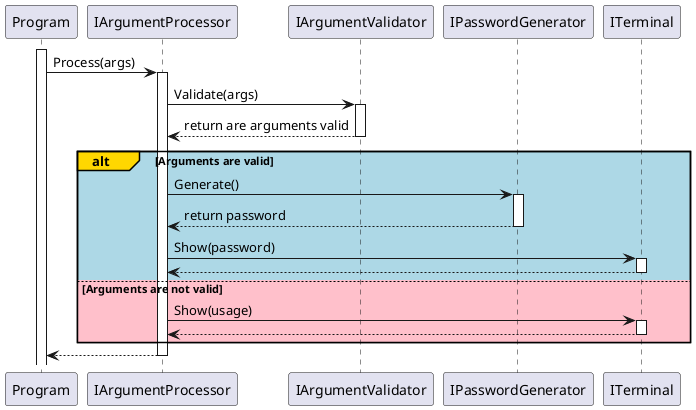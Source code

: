 @startuml Sequence
participant Program as program
participant IArgumentProcessor as argumentProcessor
participant IArgumentValidator as argumentValidator
participant IPasswordGenerator as passwordGenerator
participant ITerminal as terminal

activate program

program -> argumentProcessor: Process(args)
activate argumentProcessor

argumentProcessor -> argumentValidator: Validate(args)
activate argumentValidator
argumentProcessor <-- argumentValidator: return are arguments valid
deactivate argumentValidator

alt#Gold #LightBlue Arguments are valid
    argumentProcessor -> passwordGenerator: Generate()
    activate passwordGenerator
    argumentProcessor <-- passwordGenerator: return password
    deactivate passwordGenerator

    argumentProcessor -> terminal: Show(password)
    activate terminal
    argumentProcessor <-- terminal
    deactivate terminal

else #Pink Arguments are not valid
    argumentProcessor -> terminal: Show(usage)
    activate terminal
    argumentProcessor <-- terminal
    deactivate terminal
end

program <-- argumentProcessor
deactivate argumentProcessor

@enduml